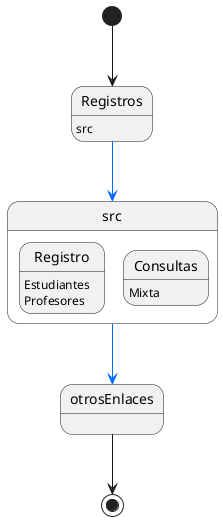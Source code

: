 @startuml diagrama15

[*] --> Registros

Registros : src

state src {
    Registro : Estudiantes
    Registro : Profesores
    Consultas : Mixta
}

Registros -[#0066ff]-> src
src -[#0066ff]-> otrosEnlaces
otrosEnlaces --> [*]

@enduml